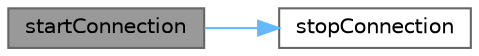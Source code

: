 digraph "startConnection"
{
 // LATEX_PDF_SIZE
  bgcolor="transparent";
  edge [fontname=Helvetica,fontsize=10,labelfontname=Helvetica,labelfontsize=10];
  node [fontname=Helvetica,fontsize=10,shape=box,height=0.2,width=0.4];
  rankdir="LR";
  Node1 [label="startConnection",height=0.2,width=0.4,color="gray40", fillcolor="grey60", style="filled", fontcolor="black",tooltip=" "];
  Node1 -> Node2 [color="steelblue1",style="solid"];
  Node2 [label="stopConnection",height=0.2,width=0.4,color="grey40", fillcolor="white", style="filled",URL="$client_8c.html#a34c23ce43e0af97b03b90b87f4d1e053",tooltip=" "];
}
